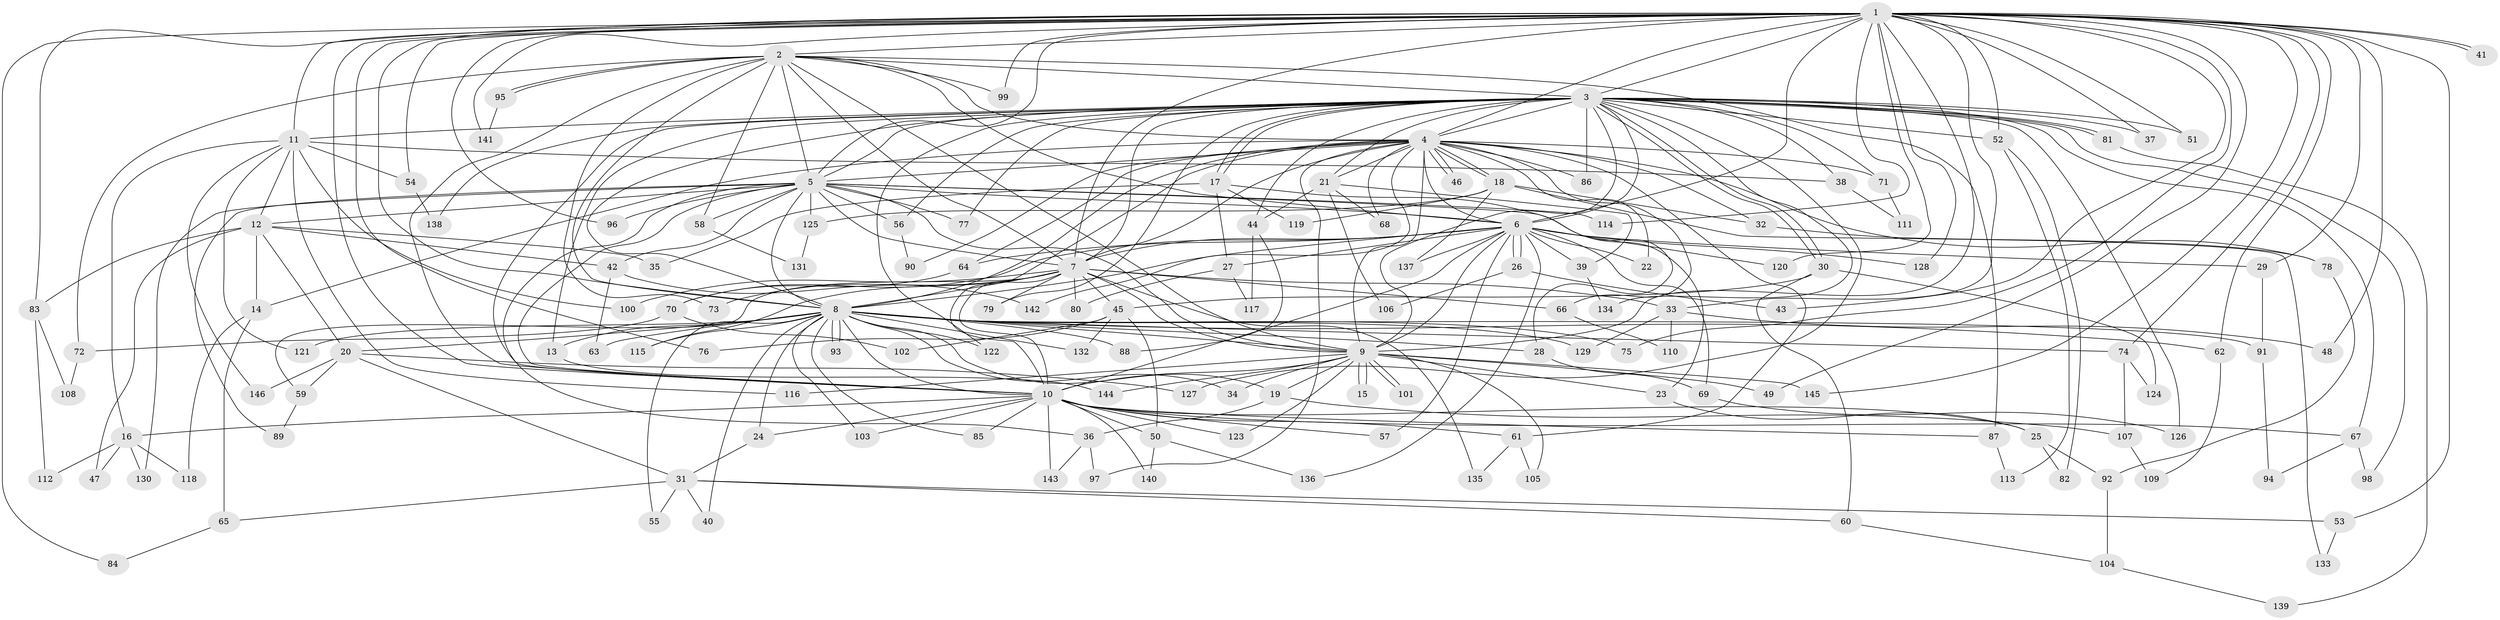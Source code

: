 // coarse degree distribution, {31: 0.017699115044247787, 14: 0.008849557522123894, 35: 0.008849557522123894, 17: 0.008849557522123894, 15: 0.008849557522123894, 27: 0.008849557522123894, 32: 0.008849557522123894, 10: 0.008849557522123894, 8: 0.02654867256637168, 3: 0.1504424778761062, 5: 0.035398230088495575, 2: 0.5309734513274337, 6: 0.02654867256637168, 7: 0.008849557522123894, 1: 0.017699115044247787, 4: 0.12389380530973451}
// Generated by graph-tools (version 1.1) at 2025/23/03/03/25 07:23:37]
// undirected, 146 vertices, 317 edges
graph export_dot {
graph [start="1"]
  node [color=gray90,style=filled];
  1;
  2;
  3;
  4;
  5;
  6;
  7;
  8;
  9;
  10;
  11;
  12;
  13;
  14;
  15;
  16;
  17;
  18;
  19;
  20;
  21;
  22;
  23;
  24;
  25;
  26;
  27;
  28;
  29;
  30;
  31;
  32;
  33;
  34;
  35;
  36;
  37;
  38;
  39;
  40;
  41;
  42;
  43;
  44;
  45;
  46;
  47;
  48;
  49;
  50;
  51;
  52;
  53;
  54;
  55;
  56;
  57;
  58;
  59;
  60;
  61;
  62;
  63;
  64;
  65;
  66;
  67;
  68;
  69;
  70;
  71;
  72;
  73;
  74;
  75;
  76;
  77;
  78;
  79;
  80;
  81;
  82;
  83;
  84;
  85;
  86;
  87;
  88;
  89;
  90;
  91;
  92;
  93;
  94;
  95;
  96;
  97;
  98;
  99;
  100;
  101;
  102;
  103;
  104;
  105;
  106;
  107;
  108;
  109;
  110;
  111;
  112;
  113;
  114;
  115;
  116;
  117;
  118;
  119;
  120;
  121;
  122;
  123;
  124;
  125;
  126;
  127;
  128;
  129;
  130;
  131;
  132;
  133;
  134;
  135;
  136;
  137;
  138;
  139;
  140;
  141;
  142;
  143;
  144;
  145;
  146;
  1 -- 2;
  1 -- 3;
  1 -- 4;
  1 -- 5;
  1 -- 6;
  1 -- 7;
  1 -- 8;
  1 -- 9;
  1 -- 10;
  1 -- 11;
  1 -- 29;
  1 -- 33;
  1 -- 37;
  1 -- 41;
  1 -- 41;
  1 -- 43;
  1 -- 48;
  1 -- 49;
  1 -- 51;
  1 -- 52;
  1 -- 53;
  1 -- 54;
  1 -- 62;
  1 -- 74;
  1 -- 75;
  1 -- 76;
  1 -- 83;
  1 -- 84;
  1 -- 96;
  1 -- 99;
  1 -- 114;
  1 -- 120;
  1 -- 128;
  1 -- 141;
  1 -- 145;
  2 -- 3;
  2 -- 4;
  2 -- 5;
  2 -- 6;
  2 -- 7;
  2 -- 8;
  2 -- 9;
  2 -- 10;
  2 -- 58;
  2 -- 72;
  2 -- 73;
  2 -- 87;
  2 -- 95;
  2 -- 95;
  2 -- 99;
  3 -- 4;
  3 -- 5;
  3 -- 6;
  3 -- 7;
  3 -- 8;
  3 -- 9;
  3 -- 10;
  3 -- 11;
  3 -- 13;
  3 -- 17;
  3 -- 17;
  3 -- 21;
  3 -- 30;
  3 -- 30;
  3 -- 37;
  3 -- 38;
  3 -- 44;
  3 -- 51;
  3 -- 52;
  3 -- 56;
  3 -- 67;
  3 -- 71;
  3 -- 77;
  3 -- 79;
  3 -- 81;
  3 -- 81;
  3 -- 86;
  3 -- 98;
  3 -- 122;
  3 -- 126;
  3 -- 127;
  3 -- 134;
  3 -- 138;
  4 -- 5;
  4 -- 6;
  4 -- 7;
  4 -- 8;
  4 -- 9;
  4 -- 10;
  4 -- 14;
  4 -- 18;
  4 -- 18;
  4 -- 21;
  4 -- 22;
  4 -- 32;
  4 -- 46;
  4 -- 46;
  4 -- 61;
  4 -- 64;
  4 -- 66;
  4 -- 68;
  4 -- 71;
  4 -- 78;
  4 -- 86;
  4 -- 90;
  4 -- 97;
  4 -- 142;
  5 -- 6;
  5 -- 7;
  5 -- 8;
  5 -- 9;
  5 -- 10;
  5 -- 12;
  5 -- 23;
  5 -- 36;
  5 -- 42;
  5 -- 56;
  5 -- 58;
  5 -- 77;
  5 -- 89;
  5 -- 96;
  5 -- 114;
  5 -- 125;
  5 -- 130;
  6 -- 7;
  6 -- 8;
  6 -- 9;
  6 -- 10;
  6 -- 22;
  6 -- 26;
  6 -- 26;
  6 -- 27;
  6 -- 29;
  6 -- 39;
  6 -- 57;
  6 -- 64;
  6 -- 69;
  6 -- 70;
  6 -- 120;
  6 -- 128;
  6 -- 136;
  6 -- 137;
  7 -- 8;
  7 -- 9;
  7 -- 10;
  7 -- 33;
  7 -- 45;
  7 -- 59;
  7 -- 66;
  7 -- 73;
  7 -- 79;
  7 -- 80;
  7 -- 100;
  7 -- 115;
  7 -- 135;
  8 -- 9;
  8 -- 10;
  8 -- 13;
  8 -- 19;
  8 -- 20;
  8 -- 24;
  8 -- 28;
  8 -- 34;
  8 -- 40;
  8 -- 55;
  8 -- 62;
  8 -- 63;
  8 -- 74;
  8 -- 75;
  8 -- 85;
  8 -- 88;
  8 -- 91;
  8 -- 93;
  8 -- 93;
  8 -- 103;
  8 -- 115;
  8 -- 121;
  8 -- 122;
  8 -- 129;
  8 -- 132;
  9 -- 10;
  9 -- 15;
  9 -- 15;
  9 -- 19;
  9 -- 23;
  9 -- 34;
  9 -- 49;
  9 -- 101;
  9 -- 101;
  9 -- 105;
  9 -- 116;
  9 -- 123;
  9 -- 144;
  9 -- 145;
  10 -- 16;
  10 -- 24;
  10 -- 25;
  10 -- 50;
  10 -- 57;
  10 -- 61;
  10 -- 67;
  10 -- 85;
  10 -- 87;
  10 -- 103;
  10 -- 123;
  10 -- 140;
  10 -- 143;
  11 -- 12;
  11 -- 16;
  11 -- 38;
  11 -- 54;
  11 -- 100;
  11 -- 116;
  11 -- 121;
  11 -- 146;
  12 -- 14;
  12 -- 20;
  12 -- 35;
  12 -- 42;
  12 -- 47;
  12 -- 83;
  13 -- 144;
  14 -- 65;
  14 -- 118;
  16 -- 47;
  16 -- 112;
  16 -- 118;
  16 -- 130;
  17 -- 27;
  17 -- 28;
  17 -- 35;
  17 -- 119;
  18 -- 32;
  18 -- 119;
  18 -- 125;
  18 -- 133;
  18 -- 137;
  19 -- 36;
  19 -- 107;
  20 -- 31;
  20 -- 59;
  20 -- 127;
  20 -- 146;
  21 -- 39;
  21 -- 44;
  21 -- 68;
  21 -- 106;
  23 -- 25;
  24 -- 31;
  25 -- 82;
  25 -- 92;
  26 -- 43;
  26 -- 106;
  27 -- 80;
  27 -- 117;
  28 -- 69;
  29 -- 91;
  30 -- 45;
  30 -- 60;
  30 -- 124;
  31 -- 40;
  31 -- 53;
  31 -- 55;
  31 -- 60;
  31 -- 65;
  32 -- 78;
  33 -- 48;
  33 -- 110;
  33 -- 129;
  36 -- 97;
  36 -- 143;
  38 -- 111;
  39 -- 134;
  42 -- 63;
  42 -- 142;
  44 -- 88;
  44 -- 117;
  45 -- 50;
  45 -- 76;
  45 -- 102;
  45 -- 132;
  50 -- 136;
  50 -- 140;
  52 -- 82;
  52 -- 113;
  53 -- 133;
  54 -- 138;
  56 -- 90;
  58 -- 131;
  59 -- 89;
  60 -- 104;
  61 -- 105;
  61 -- 135;
  62 -- 109;
  64 -- 70;
  65 -- 84;
  66 -- 110;
  67 -- 94;
  67 -- 98;
  69 -- 126;
  70 -- 72;
  70 -- 102;
  71 -- 111;
  72 -- 108;
  74 -- 107;
  74 -- 124;
  78 -- 92;
  81 -- 139;
  83 -- 108;
  83 -- 112;
  87 -- 113;
  91 -- 94;
  92 -- 104;
  95 -- 141;
  104 -- 139;
  107 -- 109;
  125 -- 131;
}
